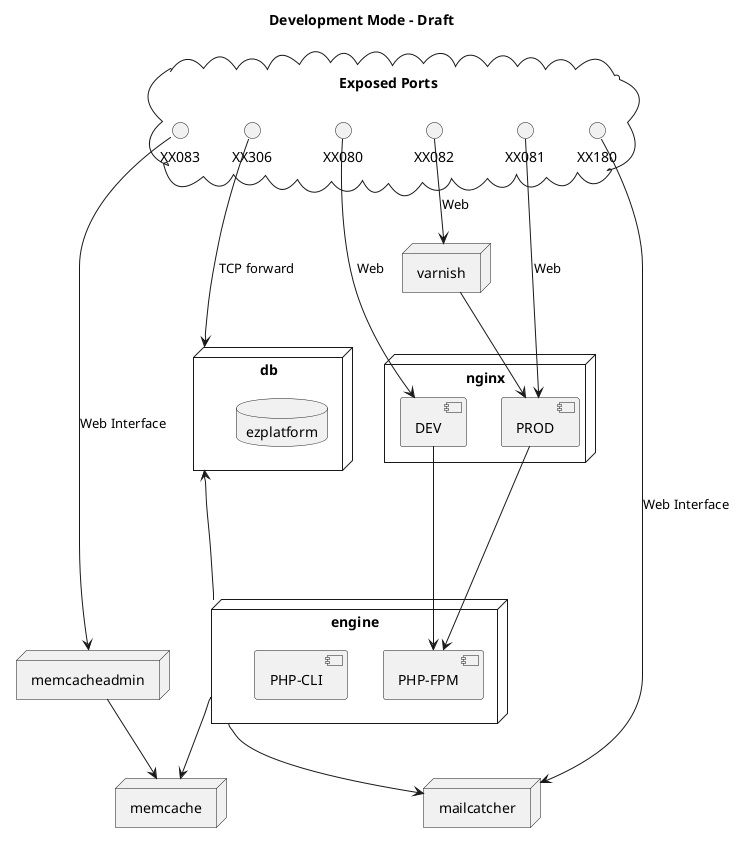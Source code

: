 @startuml

title "Development Mode - Draft"

cloud "Exposed Ports" {
    () XX080 as SymfonyDevModePort
    () XX081 as SymfonyProdModePort
    () XX082 as SymfonyProdModeVarnishPort

    () XX083 as MemcacheAdminPort
    () XX306 as DatabaseEnginePort
    () XX180 as MailcatcherPort
}

node "nginx" {
    [PROD]
    [DEV]
    }

node "engine" {
    [PHP-FPM] as PhpFPM
    [PHP-CLI] as PhpCli
}

node "db" {
    database "ezplatform" as StandardDB
}

node "memcache" {
}

node "varnish" {
}

node "memcacheadmin" {
}

node "mailcatcher" {
}

MemcacheAdminPort -> memcacheadmin: Web Interface
DatabaseEnginePort ---> db: TCP forward
MailcatcherPort -> mailcatcher: Web Interface

SymfonyDevModePort --> DEV: Web
SymfonyProdModePort --> PROD: Web
SymfonyProdModeVarnishPort --> varnish: Web
varnish --> PROD

DEV --> PhpFPM
PROD --> PhpFPM

engine -up--> db
engine --> memcache
engine --> mailcatcher

memcacheadmin --> memcache

@enduml

